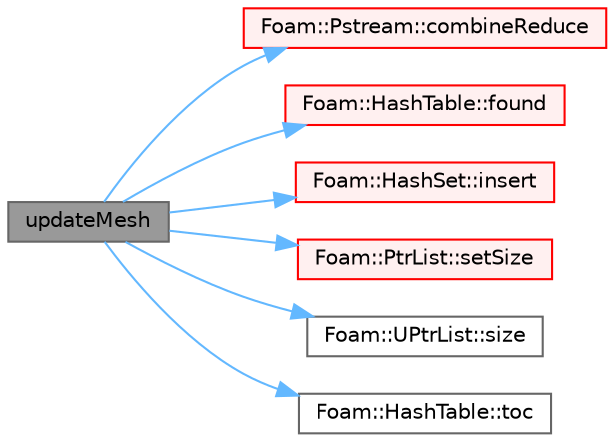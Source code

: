 digraph "updateMesh"
{
 // LATEX_PDF_SIZE
  bgcolor="transparent";
  edge [fontname=Helvetica,fontsize=10,labelfontname=Helvetica,labelfontsize=10];
  node [fontname=Helvetica,fontsize=10,shape=box,height=0.2,width=0.4];
  rankdir="LR";
  Node1 [id="Node000001",label="updateMesh",height=0.2,width=0.4,color="gray40", fillcolor="grey60", style="filled", fontcolor="black",tooltip=" "];
  Node1 -> Node2 [id="edge1_Node000001_Node000002",color="steelblue1",style="solid",tooltip=" "];
  Node2 [id="Node000002",label="Foam::Pstream::combineReduce",height=0.2,width=0.4,color="red", fillcolor="#FFF0F0", style="filled",URL="$classFoam_1_1Pstream.html#adba6ef65f50c7d6cf98b701dcfae5741",tooltip=" "];
  Node1 -> Node19 [id="edge2_Node000001_Node000019",color="steelblue1",style="solid",tooltip=" "];
  Node19 [id="Node000019",label="Foam::HashTable::found",height=0.2,width=0.4,color="red", fillcolor="#FFF0F0", style="filled",URL="$classFoam_1_1HashTable.html#a53c7b4e6eeaec85bca5f66ccc19cafc6",tooltip=" "];
  Node1 -> Node21 [id="edge3_Node000001_Node000021",color="steelblue1",style="solid",tooltip=" "];
  Node21 [id="Node000021",label="Foam::HashSet::insert",height=0.2,width=0.4,color="red", fillcolor="#FFF0F0", style="filled",URL="$classFoam_1_1HashSet.html#a49f0753d9652681fc3a81f59951a0ad7",tooltip=" "];
  Node1 -> Node23 [id="edge4_Node000001_Node000023",color="steelblue1",style="solid",tooltip=" "];
  Node23 [id="Node000023",label="Foam::PtrList::setSize",height=0.2,width=0.4,color="red", fillcolor="#FFF0F0", style="filled",URL="$classFoam_1_1PtrList.html#a69101c7616426ea26b33577a730b73e8",tooltip=" "];
  Node1 -> Node8 [id="edge5_Node000001_Node000008",color="steelblue1",style="solid",tooltip=" "];
  Node8 [id="Node000008",label="Foam::UPtrList::size",height=0.2,width=0.4,color="grey40", fillcolor="white", style="filled",URL="$classFoam_1_1UPtrList.html#a95603446b248fe1ecf5dc59bcc2eaff0",tooltip=" "];
  Node1 -> Node25 [id="edge6_Node000001_Node000025",color="steelblue1",style="solid",tooltip=" "];
  Node25 [id="Node000025",label="Foam::HashTable::toc",height=0.2,width=0.4,color="grey40", fillcolor="white", style="filled",URL="$classFoam_1_1HashTable.html#a1717015c0033bc9eed654353eed0461b",tooltip=" "];
}
